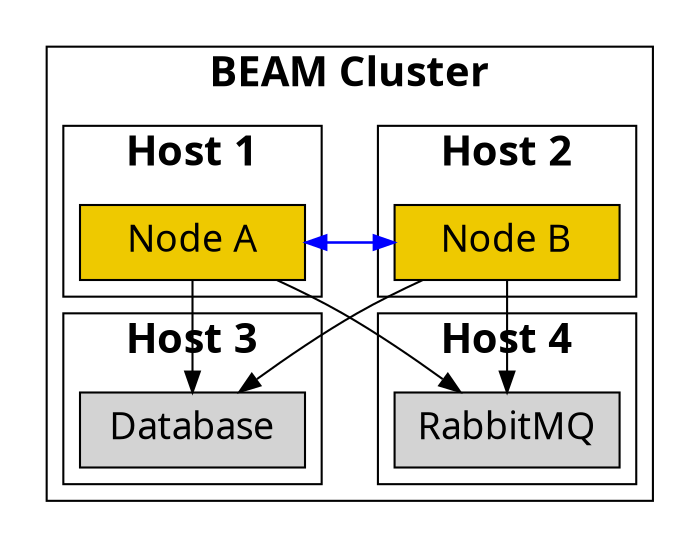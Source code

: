 digraph GS {

    graph [pad=0.2, nodesep=0.6 fontname="UbuntuMono", fontsize=20]
    node [shape=box, style=filled, fontname="UbuntuMono", fontsize=18]

    subgraph clusterBEAM {
        label = <<b>BEAM Cluster</b>>;

        subgraph clusterHost1 {
            label = <<b>Host 2</b>>;
            Node1 [fillcolor=gold2, label="Node B", width=1.5];
        }

        subgraph clusterHost2 {
            label = <<b>Host 1</b>>;
            Node2 [fillcolor=gold2, label="Node A", width=1.5];
        }

        subgraph clusterHost3 {
            label = <<b>Host 3</b>>;
            Database [width=1.5]
        }

        subgraph clusterHost4 {
            label = <<b>Host 4</b>>;
            RabbitMQ [width=1.5]
        }
    }

    edge [weight=1 color=blue];
    Node1 -> Node2
    Node2 -> Node1

    edge [weight=1 color=black];
    Node1 -> Database
    Node1 -> RabbitMQ

    Node2 -> Database
    Node2 -> RabbitMQ
}

